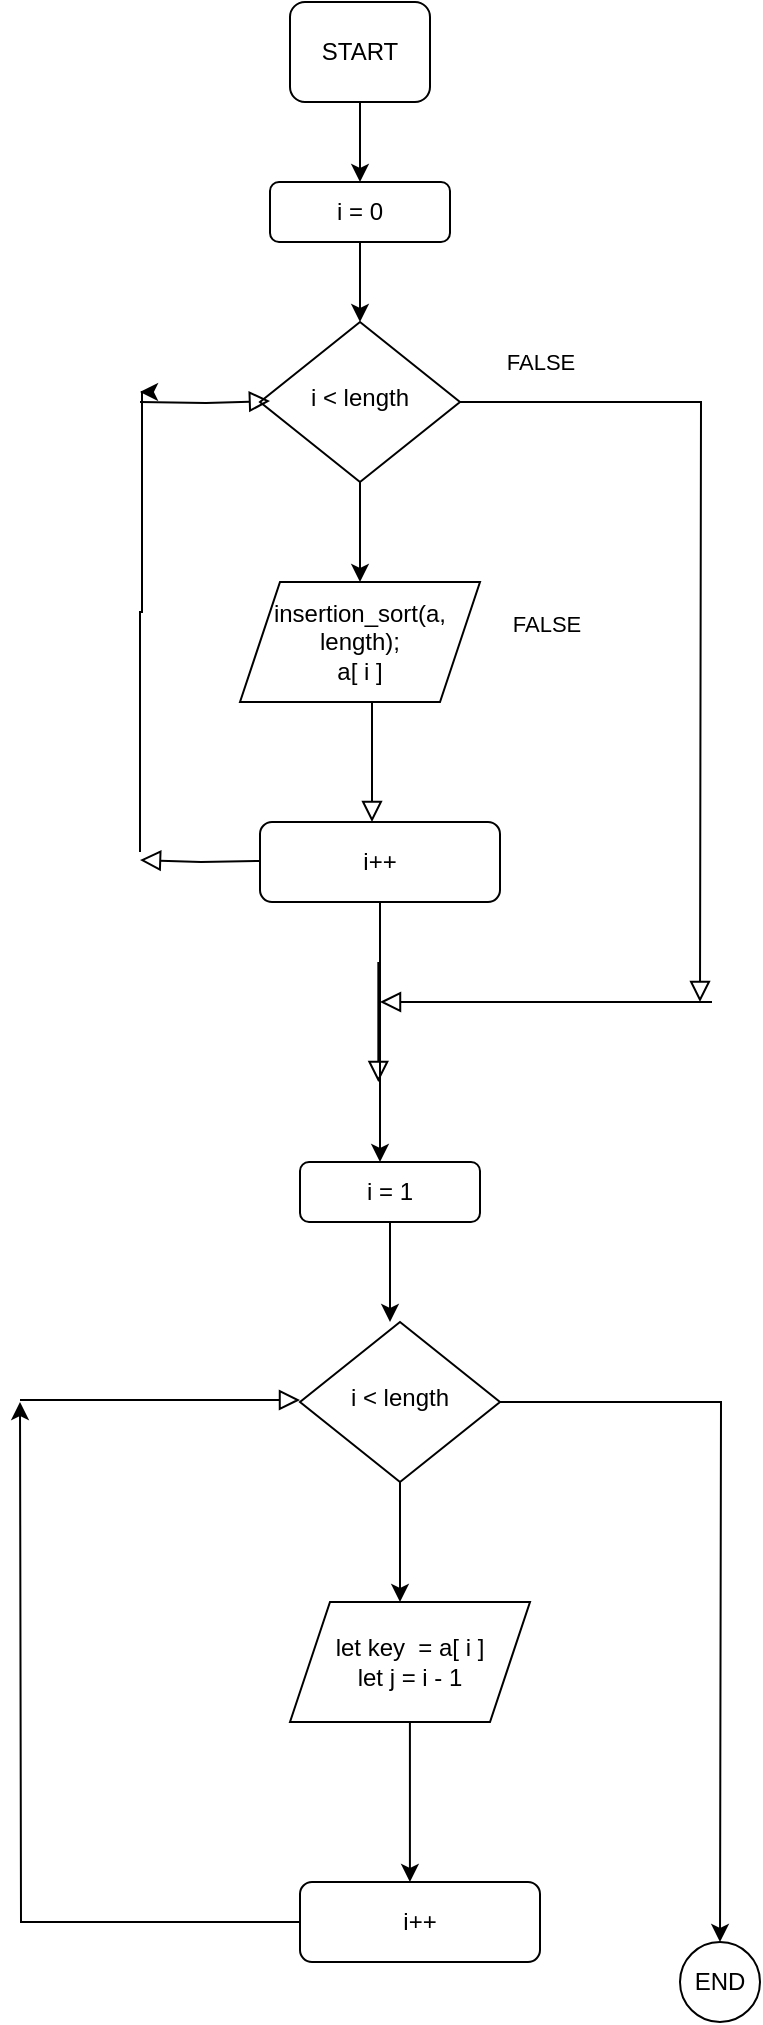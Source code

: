 <mxfile version="24.4.4" type="github">
  <diagram id="C5RBs43oDa-KdzZeNtuy" name="Page-1">
    <mxGraphModel dx="2160" dy="1042" grid="1" gridSize="10" guides="1" tooltips="1" connect="1" arrows="1" fold="1" page="1" pageScale="1" pageWidth="827" pageHeight="1169" math="0" shadow="0">
      <root>
        <mxCell id="WIyWlLk6GJQsqaUBKTNV-0" />
        <mxCell id="WIyWlLk6GJQsqaUBKTNV-1" parent="WIyWlLk6GJQsqaUBKTNV-0" />
        <mxCell id="szUZeWYFGMB1eghyYg8E-8" style="edgeStyle=orthogonalEdgeStyle;rounded=0;orthogonalLoop=1;jettySize=auto;html=1;entryX=0.5;entryY=0;entryDx=0;entryDy=0;" edge="1" parent="WIyWlLk6GJQsqaUBKTNV-1" source="WIyWlLk6GJQsqaUBKTNV-3" target="szUZeWYFGMB1eghyYg8E-0">
          <mxGeometry relative="1" as="geometry" />
        </mxCell>
        <mxCell id="WIyWlLk6GJQsqaUBKTNV-3" value="START" style="rounded=1;whiteSpace=wrap;html=1;fontSize=12;glass=0;strokeWidth=1;shadow=0;" parent="WIyWlLk6GJQsqaUBKTNV-1" vertex="1">
          <mxGeometry x="185" y="20" width="70" height="50" as="geometry" />
        </mxCell>
        <mxCell id="WIyWlLk6GJQsqaUBKTNV-5" value="" style="edgeStyle=orthogonalEdgeStyle;rounded=0;html=1;jettySize=auto;orthogonalLoop=1;fontSize=11;endArrow=block;endFill=0;endSize=8;strokeWidth=1;shadow=0;labelBackgroundColor=none;" parent="WIyWlLk6GJQsqaUBKTNV-1" source="WIyWlLk6GJQsqaUBKTNV-6" edge="1">
          <mxGeometry y="10" relative="1" as="geometry">
            <mxPoint as="offset" />
            <mxPoint x="390" y="520" as="targetPoint" />
          </mxGeometry>
        </mxCell>
        <mxCell id="szUZeWYFGMB1eghyYg8E-4" style="edgeStyle=orthogonalEdgeStyle;rounded=0;orthogonalLoop=1;jettySize=auto;html=1;entryX=0.5;entryY=0;entryDx=0;entryDy=0;" edge="1" parent="WIyWlLk6GJQsqaUBKTNV-1" source="WIyWlLk6GJQsqaUBKTNV-6" target="szUZeWYFGMB1eghyYg8E-2">
          <mxGeometry relative="1" as="geometry" />
        </mxCell>
        <mxCell id="WIyWlLk6GJQsqaUBKTNV-6" value="i &amp;lt; length" style="rhombus;whiteSpace=wrap;html=1;shadow=0;fontFamily=Helvetica;fontSize=12;align=center;strokeWidth=1;spacing=6;spacingTop=-4;" parent="WIyWlLk6GJQsqaUBKTNV-1" vertex="1">
          <mxGeometry x="170" y="180" width="100" height="80" as="geometry" />
        </mxCell>
        <mxCell id="WIyWlLk6GJQsqaUBKTNV-8" value="FALSE" style="rounded=0;html=1;jettySize=auto;orthogonalLoop=1;fontSize=11;endArrow=block;endFill=0;endSize=8;strokeWidth=1;shadow=0;labelBackgroundColor=none;edgeStyle=orthogonalEdgeStyle;" parent="WIyWlLk6GJQsqaUBKTNV-1" target="WIyWlLk6GJQsqaUBKTNV-11" edge="1">
          <mxGeometry x="-0.967" y="190" relative="1" as="geometry">
            <mxPoint x="-106" y="-170" as="offset" />
            <mxPoint x="225" y="370" as="sourcePoint" />
            <Array as="points">
              <mxPoint x="226" y="370" />
            </Array>
          </mxGeometry>
        </mxCell>
        <mxCell id="szUZeWYFGMB1eghyYg8E-15" style="edgeStyle=orthogonalEdgeStyle;rounded=0;orthogonalLoop=1;jettySize=auto;html=1;" edge="1" parent="WIyWlLk6GJQsqaUBKTNV-1" source="WIyWlLk6GJQsqaUBKTNV-11">
          <mxGeometry relative="1" as="geometry">
            <mxPoint x="230" y="600" as="targetPoint" />
          </mxGeometry>
        </mxCell>
        <mxCell id="WIyWlLk6GJQsqaUBKTNV-11" value="i++" style="rounded=1;whiteSpace=wrap;html=1;fontSize=12;glass=0;strokeWidth=1;shadow=0;" parent="WIyWlLk6GJQsqaUBKTNV-1" vertex="1">
          <mxGeometry x="170" y="430" width="120" height="40" as="geometry" />
        </mxCell>
        <mxCell id="szUZeWYFGMB1eghyYg8E-7" style="edgeStyle=orthogonalEdgeStyle;rounded=0;orthogonalLoop=1;jettySize=auto;html=1;entryX=0.5;entryY=0;entryDx=0;entryDy=0;" edge="1" parent="WIyWlLk6GJQsqaUBKTNV-1" source="szUZeWYFGMB1eghyYg8E-0" target="WIyWlLk6GJQsqaUBKTNV-6">
          <mxGeometry relative="1" as="geometry" />
        </mxCell>
        <mxCell id="szUZeWYFGMB1eghyYg8E-0" value="i = 0" style="rounded=1;whiteSpace=wrap;html=1;fontSize=12;glass=0;strokeWidth=1;shadow=0;" vertex="1" parent="WIyWlLk6GJQsqaUBKTNV-1">
          <mxGeometry x="175" y="110" width="90" height="30" as="geometry" />
        </mxCell>
        <mxCell id="szUZeWYFGMB1eghyYg8E-3" value="" style="edgeStyle=orthogonalEdgeStyle;rounded=0;orthogonalLoop=1;jettySize=auto;html=1;" edge="1" parent="WIyWlLk6GJQsqaUBKTNV-1">
          <mxGeometry x="-0.002" relative="1" as="geometry">
            <mxPoint x="110" y="215" as="targetPoint" />
            <mxPoint x="110" y="445" as="sourcePoint" />
            <Array as="points">
              <mxPoint x="110" y="325" />
              <mxPoint x="111" y="325" />
              <mxPoint x="111" y="215" />
            </Array>
            <mxPoint as="offset" />
          </mxGeometry>
        </mxCell>
        <mxCell id="szUZeWYFGMB1eghyYg8E-2" value="insertion_sort(a, length);&lt;br&gt;a[ i ]" style="shape=parallelogram;perimeter=parallelogramPerimeter;whiteSpace=wrap;html=1;fixedSize=1;" vertex="1" parent="WIyWlLk6GJQsqaUBKTNV-1">
          <mxGeometry x="160" y="310" width="120" height="60" as="geometry" />
        </mxCell>
        <mxCell id="szUZeWYFGMB1eghyYg8E-6" value="" style="edgeStyle=orthogonalEdgeStyle;rounded=0;html=1;jettySize=auto;orthogonalLoop=1;fontSize=11;endArrow=block;endFill=0;endSize=8;strokeWidth=1;shadow=0;labelBackgroundColor=none;" edge="1" parent="WIyWlLk6GJQsqaUBKTNV-1">
          <mxGeometry y="10" relative="1" as="geometry">
            <mxPoint as="offset" />
            <mxPoint x="110" y="220" as="sourcePoint" />
            <mxPoint x="175" y="219.5" as="targetPoint" />
          </mxGeometry>
        </mxCell>
        <mxCell id="szUZeWYFGMB1eghyYg8E-13" value="END" style="ellipse;whiteSpace=wrap;html=1;aspect=fixed;" vertex="1" parent="WIyWlLk6GJQsqaUBKTNV-1">
          <mxGeometry x="380" y="990" width="40" height="40" as="geometry" />
        </mxCell>
        <mxCell id="szUZeWYFGMB1eghyYg8E-14" value="" style="rounded=0;html=1;jettySize=auto;orthogonalLoop=1;fontSize=11;endArrow=block;endFill=0;endSize=8;strokeWidth=1;shadow=0;labelBackgroundColor=none;edgeStyle=orthogonalEdgeStyle;" edge="1" parent="WIyWlLk6GJQsqaUBKTNV-1">
          <mxGeometry x="-0.967" y="190" relative="1" as="geometry">
            <mxPoint x="-106" y="-170" as="offset" />
            <mxPoint x="395" y="520" as="sourcePoint" />
            <mxPoint x="230" y="520" as="targetPoint" />
            <Array as="points">
              <mxPoint x="396" y="520" />
            </Array>
          </mxGeometry>
        </mxCell>
        <mxCell id="szUZeWYFGMB1eghyYg8E-16" value="FALSE" style="rounded=0;html=1;jettySize=auto;orthogonalLoop=1;fontSize=11;endArrow=block;endFill=0;endSize=8;strokeWidth=1;shadow=0;labelBackgroundColor=none;edgeStyle=orthogonalEdgeStyle;" edge="1" parent="WIyWlLk6GJQsqaUBKTNV-1">
          <mxGeometry x="-0.967" y="190" relative="1" as="geometry">
            <mxPoint x="-106" y="-170" as="offset" />
            <mxPoint x="229.17" y="500" as="sourcePoint" />
            <mxPoint x="229.17" y="560" as="targetPoint" />
            <Array as="points">
              <mxPoint x="230.17" y="500" />
            </Array>
          </mxGeometry>
        </mxCell>
        <mxCell id="szUZeWYFGMB1eghyYg8E-18" style="edgeStyle=orthogonalEdgeStyle;rounded=0;orthogonalLoop=1;jettySize=auto;html=1;" edge="1" parent="WIyWlLk6GJQsqaUBKTNV-1" source="szUZeWYFGMB1eghyYg8E-17">
          <mxGeometry relative="1" as="geometry">
            <mxPoint x="235" y="680" as="targetPoint" />
          </mxGeometry>
        </mxCell>
        <mxCell id="szUZeWYFGMB1eghyYg8E-17" value="i = 1" style="rounded=1;whiteSpace=wrap;html=1;fontSize=12;glass=0;strokeWidth=1;shadow=0;" vertex="1" parent="WIyWlLk6GJQsqaUBKTNV-1">
          <mxGeometry x="190" y="600" width="90" height="30" as="geometry" />
        </mxCell>
        <mxCell id="szUZeWYFGMB1eghyYg8E-21" style="edgeStyle=orthogonalEdgeStyle;rounded=0;orthogonalLoop=1;jettySize=auto;html=1;" edge="1" parent="WIyWlLk6GJQsqaUBKTNV-1" source="szUZeWYFGMB1eghyYg8E-19">
          <mxGeometry relative="1" as="geometry">
            <mxPoint x="240" y="820.0" as="targetPoint" />
          </mxGeometry>
        </mxCell>
        <mxCell id="szUZeWYFGMB1eghyYg8E-30" style="edgeStyle=orthogonalEdgeStyle;rounded=0;orthogonalLoop=1;jettySize=auto;html=1;" edge="1" parent="WIyWlLk6GJQsqaUBKTNV-1" source="szUZeWYFGMB1eghyYg8E-19">
          <mxGeometry relative="1" as="geometry">
            <mxPoint x="400.0" y="990" as="targetPoint" />
          </mxGeometry>
        </mxCell>
        <mxCell id="szUZeWYFGMB1eghyYg8E-19" value="i &amp;lt; length" style="rhombus;whiteSpace=wrap;html=1;shadow=0;fontFamily=Helvetica;fontSize=12;align=center;strokeWidth=1;spacing=6;spacingTop=-4;" vertex="1" parent="WIyWlLk6GJQsqaUBKTNV-1">
          <mxGeometry x="190" y="680" width="100" height="80" as="geometry" />
        </mxCell>
        <mxCell id="szUZeWYFGMB1eghyYg8E-24" style="edgeStyle=orthogonalEdgeStyle;rounded=0;orthogonalLoop=1;jettySize=auto;html=1;entryX=0.458;entryY=0;entryDx=0;entryDy=0;entryPerimeter=0;" edge="1" parent="WIyWlLk6GJQsqaUBKTNV-1" source="szUZeWYFGMB1eghyYg8E-22" target="szUZeWYFGMB1eghyYg8E-25">
          <mxGeometry relative="1" as="geometry">
            <mxPoint x="245" y="950" as="targetPoint" />
          </mxGeometry>
        </mxCell>
        <mxCell id="szUZeWYFGMB1eghyYg8E-22" value="let key&amp;nbsp; = a[ i ]&lt;div&gt;let j = i - 1&lt;/div&gt;" style="shape=parallelogram;perimeter=parallelogramPerimeter;whiteSpace=wrap;html=1;fixedSize=1;" vertex="1" parent="WIyWlLk6GJQsqaUBKTNV-1">
          <mxGeometry x="185" y="820" width="120" height="60" as="geometry" />
        </mxCell>
        <mxCell id="szUZeWYFGMB1eghyYg8E-23" style="edgeStyle=orthogonalEdgeStyle;rounded=0;orthogonalLoop=1;jettySize=auto;html=1;exitX=0.5;exitY=1;exitDx=0;exitDy=0;" edge="1" parent="WIyWlLk6GJQsqaUBKTNV-1" source="szUZeWYFGMB1eghyYg8E-22" target="szUZeWYFGMB1eghyYg8E-22">
          <mxGeometry relative="1" as="geometry" />
        </mxCell>
        <mxCell id="szUZeWYFGMB1eghyYg8E-27" style="edgeStyle=orthogonalEdgeStyle;rounded=0;orthogonalLoop=1;jettySize=auto;html=1;" edge="1" parent="WIyWlLk6GJQsqaUBKTNV-1" source="szUZeWYFGMB1eghyYg8E-25">
          <mxGeometry relative="1" as="geometry">
            <mxPoint x="50" y="720" as="targetPoint" />
          </mxGeometry>
        </mxCell>
        <mxCell id="szUZeWYFGMB1eghyYg8E-25" value="i++" style="rounded=1;whiteSpace=wrap;html=1;fontSize=12;glass=0;strokeWidth=1;shadow=0;" vertex="1" parent="WIyWlLk6GJQsqaUBKTNV-1">
          <mxGeometry x="190" y="960" width="120" height="40" as="geometry" />
        </mxCell>
        <mxCell id="szUZeWYFGMB1eghyYg8E-28" value="" style="edgeStyle=orthogonalEdgeStyle;rounded=0;html=1;jettySize=auto;orthogonalLoop=1;fontSize=11;endArrow=block;endFill=0;endSize=8;strokeWidth=1;shadow=0;labelBackgroundColor=none;" edge="1" parent="WIyWlLk6GJQsqaUBKTNV-1">
          <mxGeometry y="10" relative="1" as="geometry">
            <mxPoint as="offset" />
            <mxPoint x="170" y="449.5" as="sourcePoint" />
            <mxPoint x="110" y="449" as="targetPoint" />
          </mxGeometry>
        </mxCell>
        <mxCell id="szUZeWYFGMB1eghyYg8E-29" value="" style="edgeStyle=orthogonalEdgeStyle;rounded=0;html=1;jettySize=auto;orthogonalLoop=1;fontSize=11;endArrow=block;endFill=0;endSize=8;strokeWidth=1;shadow=0;labelBackgroundColor=none;" edge="1" parent="WIyWlLk6GJQsqaUBKTNV-1">
          <mxGeometry y="10" relative="1" as="geometry">
            <mxPoint as="offset" />
            <mxPoint x="50" y="719" as="sourcePoint" />
            <mxPoint x="190" y="719" as="targetPoint" />
          </mxGeometry>
        </mxCell>
      </root>
    </mxGraphModel>
  </diagram>
</mxfile>
